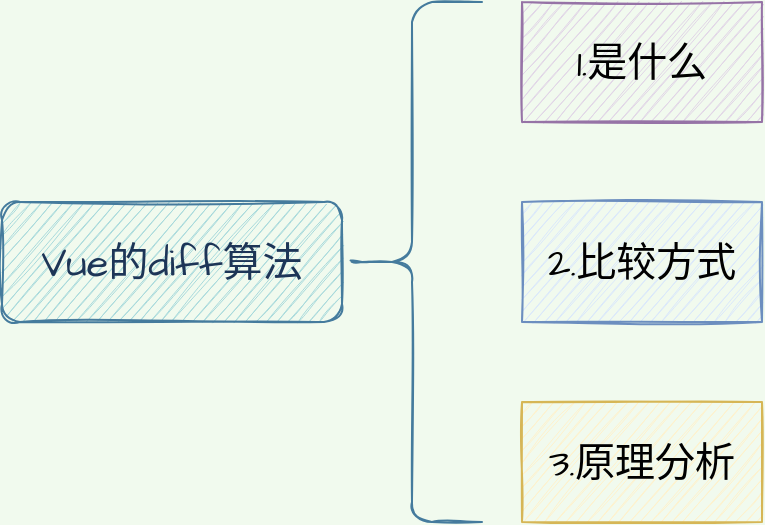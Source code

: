 <mxfile version="20.2.0" type="github">
  <diagram id="DgxB09EEgpKoJzZqJFxA" name="第 1 页">
    <mxGraphModel dx="946" dy="614" grid="1" gridSize="10" guides="1" tooltips="1" connect="1" arrows="1" fold="1" page="1" pageScale="1" pageWidth="827" pageHeight="1169" background="#F1FAEE" math="0" shadow="0">
      <root>
        <mxCell id="0" />
        <mxCell id="1" parent="0" />
        <mxCell id="SaBJiKYalGsiTsp5Yb-Q-1" value="Vue的diff算法" style="rounded=1;whiteSpace=wrap;html=1;sketch=1;hachureGap=4;fontFamily=Architects Daughter;fontSource=https%3A%2F%2Ffonts.googleapis.com%2Fcss%3Ffamily%3DArchitects%2BDaughter;fontSize=20;fontColor=#1D3557;strokeColor=#457B9D;fillColor=#A8DADC;" vertex="1" parent="1">
          <mxGeometry x="20" y="200" width="170" height="60" as="geometry" />
        </mxCell>
        <mxCell id="SaBJiKYalGsiTsp5Yb-Q-2" value="" style="shape=curlyBracket;whiteSpace=wrap;html=1;rounded=1;sketch=1;hachureGap=4;fontFamily=Architects Daughter;fontSource=https%3A%2F%2Ffonts.googleapis.com%2Fcss%3Ffamily%3DArchitects%2BDaughter;fontSize=20;fontColor=#1D3557;strokeColor=#457B9D;fillColor=#A8DADC;" vertex="1" parent="1">
          <mxGeometry x="190" y="100" width="70" height="260" as="geometry" />
        </mxCell>
        <mxCell id="SaBJiKYalGsiTsp5Yb-Q-3" value="&lt;font color=&quot;#000000&quot;&gt;3.原理分析&lt;/font&gt;" style="rounded=0;whiteSpace=wrap;html=1;sketch=1;hachureGap=4;fontFamily=Architects Daughter;fontSource=https%3A%2F%2Ffonts.googleapis.com%2Fcss%3Ffamily%3DArchitects%2BDaughter;fontSize=20;strokeColor=#d6b656;fillColor=#fff2cc;" vertex="1" parent="1">
          <mxGeometry x="280" y="300" width="120" height="60" as="geometry" />
        </mxCell>
        <mxCell id="SaBJiKYalGsiTsp5Yb-Q-4" value="2.比较方式" style="rounded=0;whiteSpace=wrap;html=1;sketch=1;hachureGap=4;fontFamily=Architects Daughter;fontSource=https%3A%2F%2Ffonts.googleapis.com%2Fcss%3Ffamily%3DArchitects%2BDaughter;fontSize=20;strokeColor=#6c8ebf;fillColor=#dae8fc;" vertex="1" parent="1">
          <mxGeometry x="280" y="200" width="120" height="60" as="geometry" />
        </mxCell>
        <mxCell id="SaBJiKYalGsiTsp5Yb-Q-5" value="1.是什么" style="rounded=0;whiteSpace=wrap;html=1;sketch=1;hachureGap=4;fontFamily=Architects Daughter;fontSource=https%3A%2F%2Ffonts.googleapis.com%2Fcss%3Ffamily%3DArchitects%2BDaughter;fontSize=20;fillColor=#e1d5e7;strokeColor=#9673a6;" vertex="1" parent="1">
          <mxGeometry x="280" y="100" width="120" height="60" as="geometry" />
        </mxCell>
      </root>
    </mxGraphModel>
  </diagram>
</mxfile>
